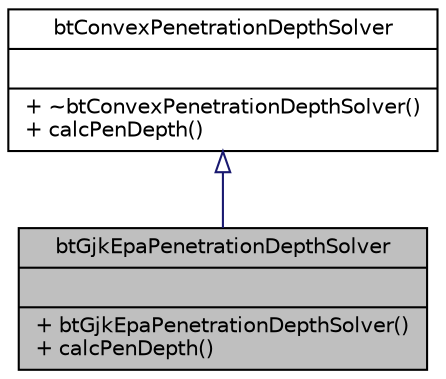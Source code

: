 digraph G
{
  edge [fontname="Helvetica",fontsize="10",labelfontname="Helvetica",labelfontsize="10"];
  node [fontname="Helvetica",fontsize="10",shape=record];
  Node1 [label="{btGjkEpaPenetrationDepthSolver\n||+ btGjkEpaPenetrationDepthSolver()\l+ calcPenDepth()\l}",height=0.2,width=0.4,color="black", fillcolor="grey75", style="filled" fontcolor="black"];
  Node2 -> Node1 [dir=back,color="midnightblue",fontsize="10",style="solid",arrowtail="empty",fontname="Helvetica"];
  Node2 [label="{btConvexPenetrationDepthSolver\n||+ ~btConvexPenetrationDepthSolver()\l+ calcPenDepth()\l}",height=0.2,width=0.4,color="black", fillcolor="white", style="filled",URL="$d5/d2f/classbtConvexPenetrationDepthSolver.html",tooltip="ConvexPenetrationDepthSolver provides an interface for penetration depth calculation."];
}
